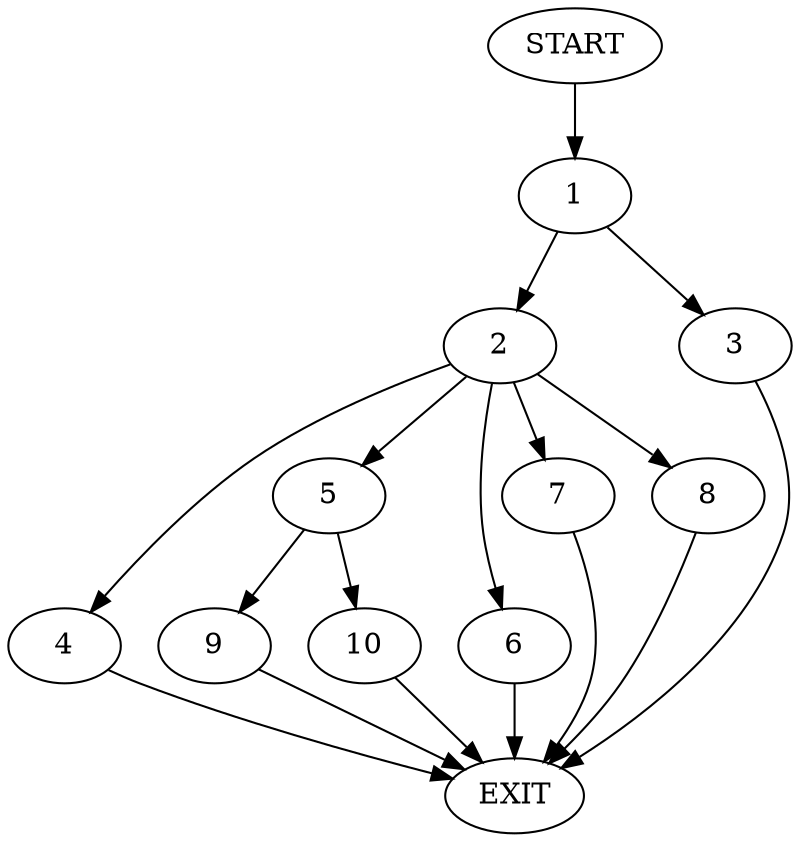 digraph {
0 [label="START"]
11 [label="EXIT"]
0 -> 1
1 -> 2
1 -> 3
2 -> 4
2 -> 5
2 -> 6
2 -> 7
2 -> 8
3 -> 11
4 -> 11
8 -> 11
5 -> 9
5 -> 10
6 -> 11
7 -> 11
9 -> 11
10 -> 11
}

